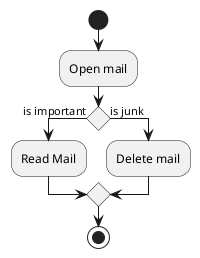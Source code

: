 @startuml
start
:Open mail;
if() then (is important)
:Read Mail;
else (is junk)
:Delete mail;
endif
stop

@enduml
